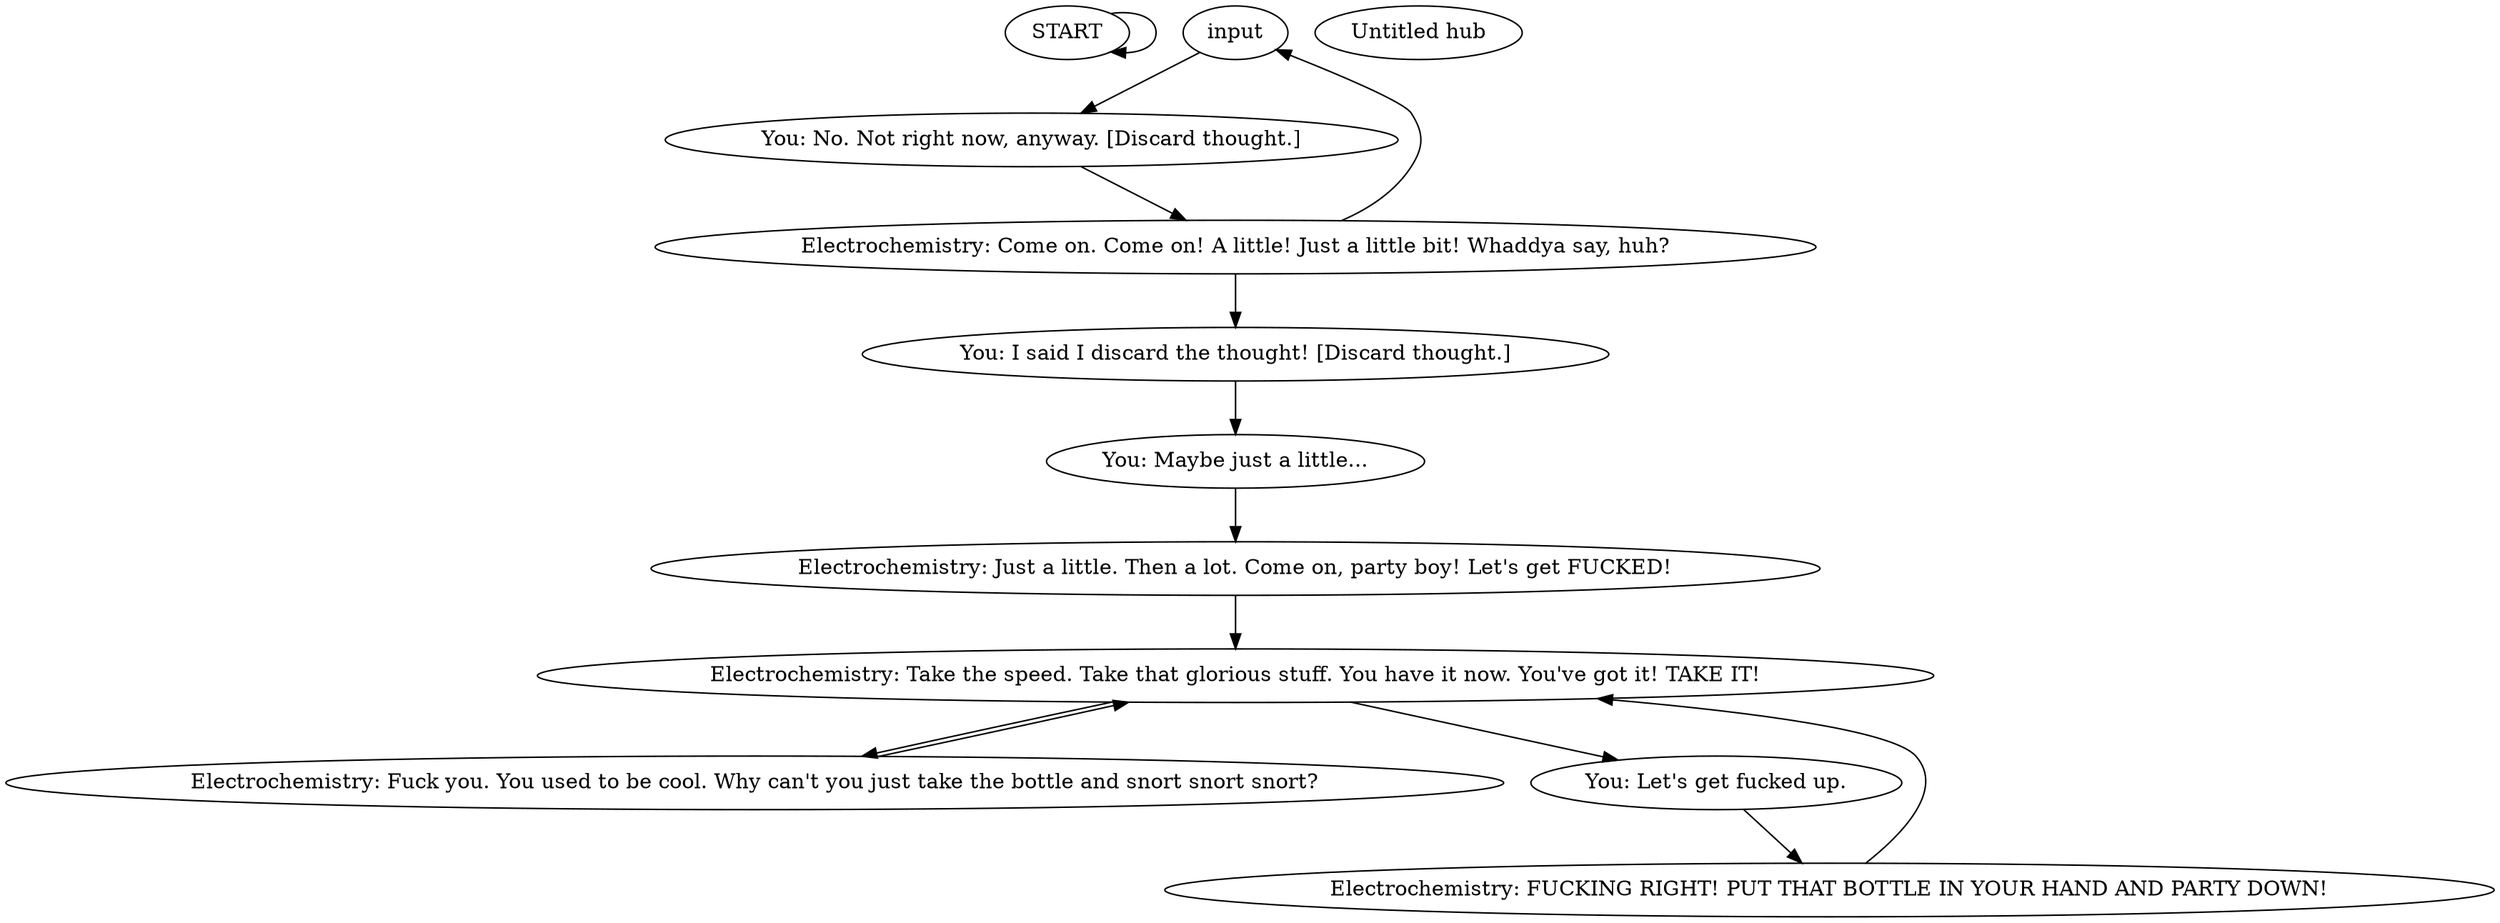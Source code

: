 # APT ORB / electrochem after picking up speed
# Upon picking up the speed, electrochem chimes in. Needs a wa to go away if you give it up to cuno or take it yourself?
# ==================================================
digraph G {
	  0 [label="START"];
	  1 [label="input"];
	  2 [label="You: Maybe just a little..."];
	  3 [label="Electrochemistry: Fuck you. You used to be cool. Why can't you just take the bottle and snort snort snort?"];
	  4 [label="You: No. Not right now, anyway. [Discard thought.]"];
	  5 [label="Electrochemistry: Take the speed. Take that glorious stuff. You have it now. You've got it! TAKE IT!"];
	  6 [label="Untitled hub"];
	  7 [label="You: I said I discard the thought! [Discard thought.]"];
	  8 [label="Electrochemistry: Just a little. Then a lot. Come on, party boy! Let's get FUCKED!"];
	  9 [label="Electrochemistry: Come on. Come on! A little! Just a little bit! Whaddya say, huh?"];
	  10 [label="Electrochemistry: FUCKING RIGHT! PUT THAT BOTTLE IN YOUR HAND AND PARTY DOWN!"];
	  11 [label="You: Let's get fucked up."];
	  0 -> 0
	  1 -> 4
	  2 -> 8
	  3 -> 5
	  4 -> 9
	  5 -> 3
	  5 -> 11
	  7 -> 2
	  8 -> 5
	  9 -> 1
	  9 -> 7
	  10 -> 5
	  11 -> 10
}

